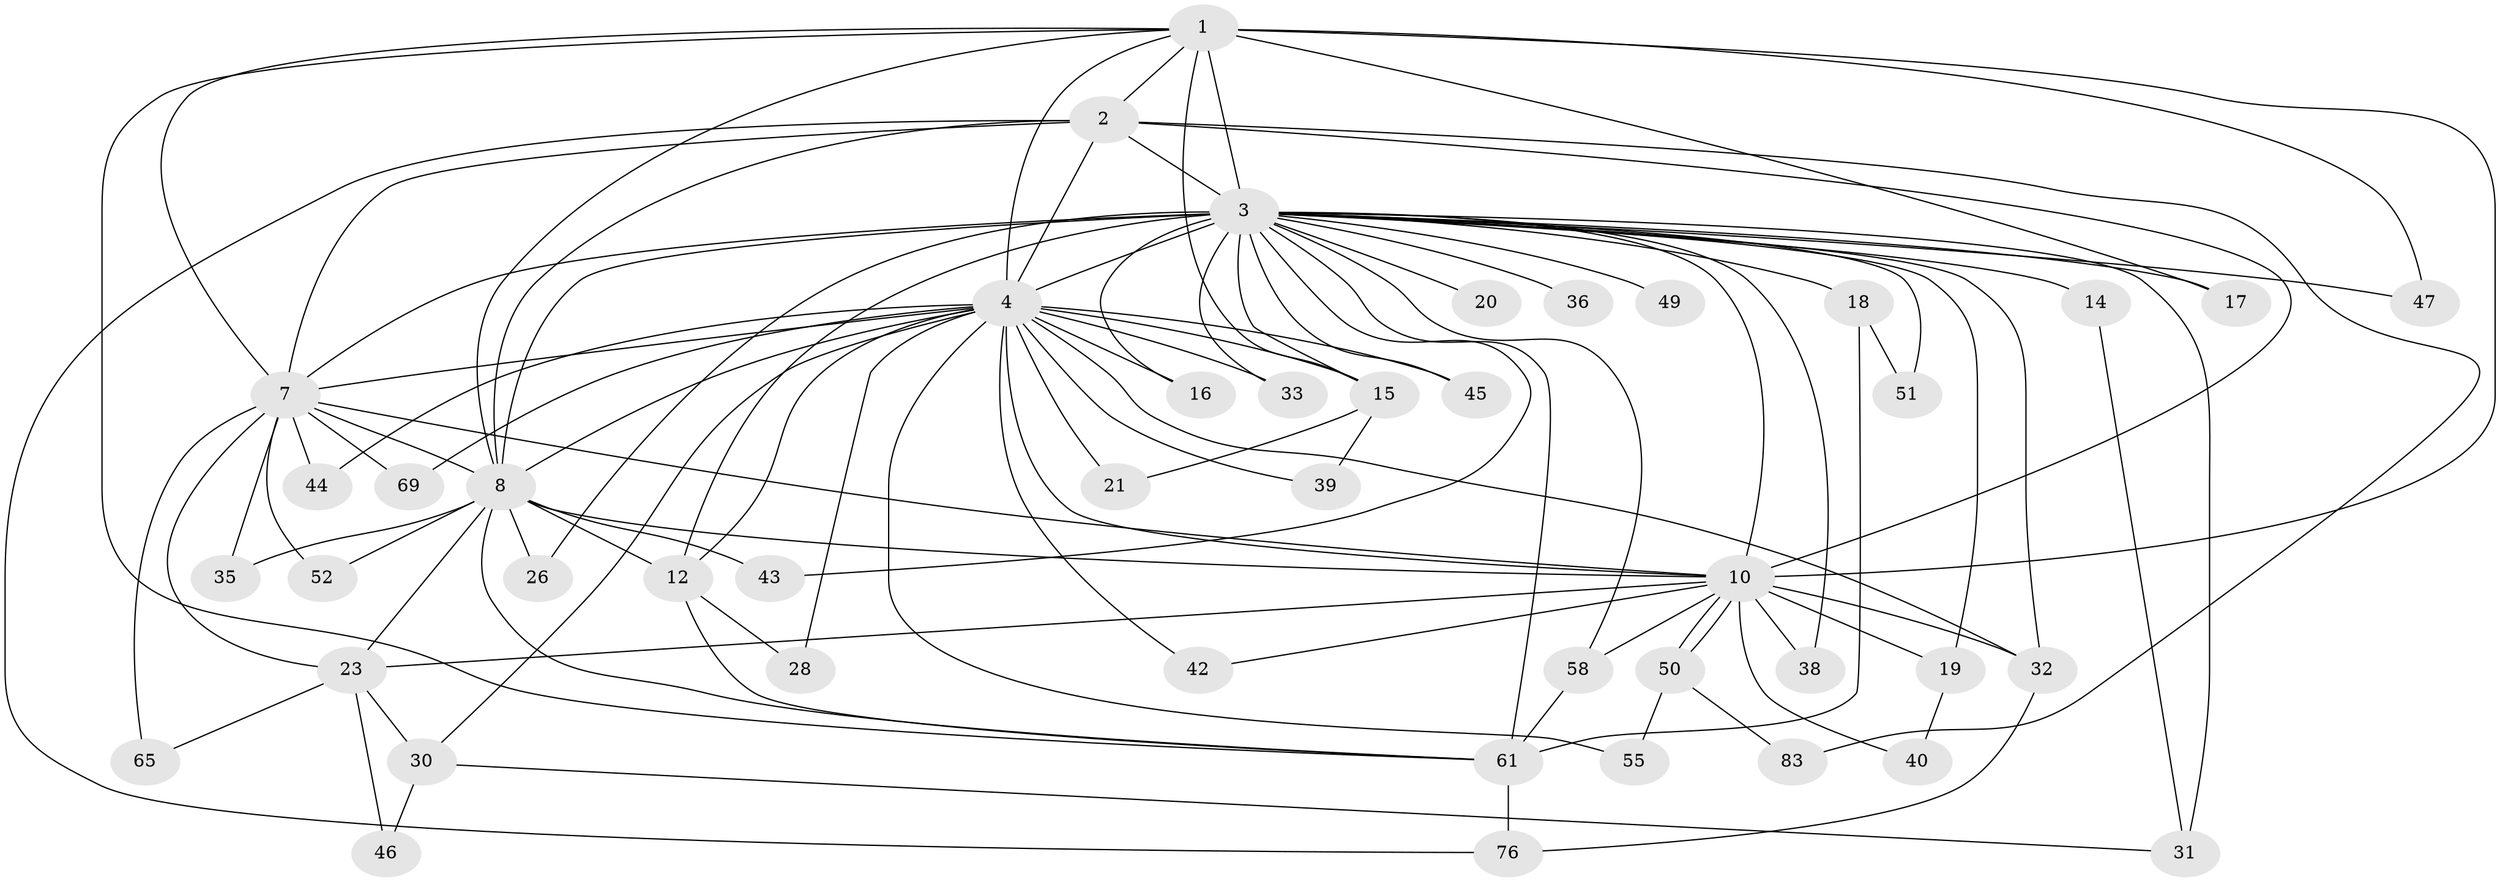 // original degree distribution, {14: 0.011111111111111112, 16: 0.011111111111111112, 18: 0.011111111111111112, 23: 0.011111111111111112, 21: 0.011111111111111112, 25: 0.011111111111111112, 19: 0.022222222222222223, 20: 0.011111111111111112, 22: 0.011111111111111112, 6: 0.044444444444444446, 7: 0.022222222222222223, 3: 0.1, 2: 0.6222222222222222, 4: 0.1}
// Generated by graph-tools (version 1.1) at 2025/14/03/09/25 04:14:00]
// undirected, 45 vertices, 102 edges
graph export_dot {
graph [start="1"]
  node [color=gray90,style=filled];
  1;
  2 [super="+57"];
  3 [super="+78+79+59+22+34+6+5"];
  4 [super="+24+66+11+25"];
  7;
  8 [super="+37+29+70+89"];
  10 [super="+87"];
  12 [super="+41+53"];
  14;
  15 [super="+67"];
  16;
  17;
  18;
  19;
  20;
  21;
  23;
  26;
  28;
  30;
  31 [super="+63"];
  32;
  33;
  35;
  36;
  38;
  39;
  40;
  42;
  43;
  44;
  45;
  46;
  47;
  49;
  50;
  51;
  52;
  55;
  58 [super="+88"];
  61 [super="+64"];
  65;
  69;
  76 [super="+84"];
  83;
  1 -- 2;
  1 -- 3 [weight=4];
  1 -- 4;
  1 -- 7;
  1 -- 8;
  1 -- 10;
  1 -- 15 [weight=2];
  1 -- 17;
  1 -- 47;
  1 -- 61;
  2 -- 3 [weight=7];
  2 -- 4 [weight=2];
  2 -- 7 [weight=2];
  2 -- 8;
  2 -- 10;
  2 -- 76;
  2 -- 83;
  3 -- 4 [weight=9];
  3 -- 7 [weight=6];
  3 -- 8 [weight=6];
  3 -- 10 [weight=4];
  3 -- 12 [weight=2];
  3 -- 16;
  3 -- 17;
  3 -- 43;
  3 -- 15;
  3 -- 31 [weight=2];
  3 -- 33;
  3 -- 45;
  3 -- 61 [weight=2];
  3 -- 14 [weight=2];
  3 -- 18 [weight=2];
  3 -- 19;
  3 -- 20 [weight=2];
  3 -- 26;
  3 -- 36;
  3 -- 38;
  3 -- 47;
  3 -- 49;
  3 -- 51;
  3 -- 58 [weight=2];
  3 -- 32;
  4 -- 7;
  4 -- 8;
  4 -- 10;
  4 -- 15;
  4 -- 16;
  4 -- 21;
  4 -- 28;
  4 -- 30;
  4 -- 33;
  4 -- 42;
  4 -- 45;
  4 -- 55;
  4 -- 69;
  4 -- 12;
  4 -- 32;
  4 -- 39;
  4 -- 44;
  7 -- 8 [weight=2];
  7 -- 10;
  7 -- 23;
  7 -- 35;
  7 -- 44;
  7 -- 52;
  7 -- 65;
  7 -- 69;
  8 -- 10;
  8 -- 12 [weight=2];
  8 -- 26;
  8 -- 35;
  8 -- 43;
  8 -- 52;
  8 -- 61;
  8 -- 23;
  10 -- 19;
  10 -- 23 [weight=2];
  10 -- 32;
  10 -- 38;
  10 -- 40;
  10 -- 42;
  10 -- 50;
  10 -- 50;
  10 -- 58;
  12 -- 28;
  12 -- 61;
  14 -- 31;
  15 -- 21;
  15 -- 39;
  18 -- 51;
  18 -- 61;
  19 -- 40;
  23 -- 30;
  23 -- 46;
  23 -- 65;
  30 -- 46;
  30 -- 31;
  32 -- 76;
  50 -- 55;
  50 -- 83;
  58 -- 61;
  61 -- 76;
}
